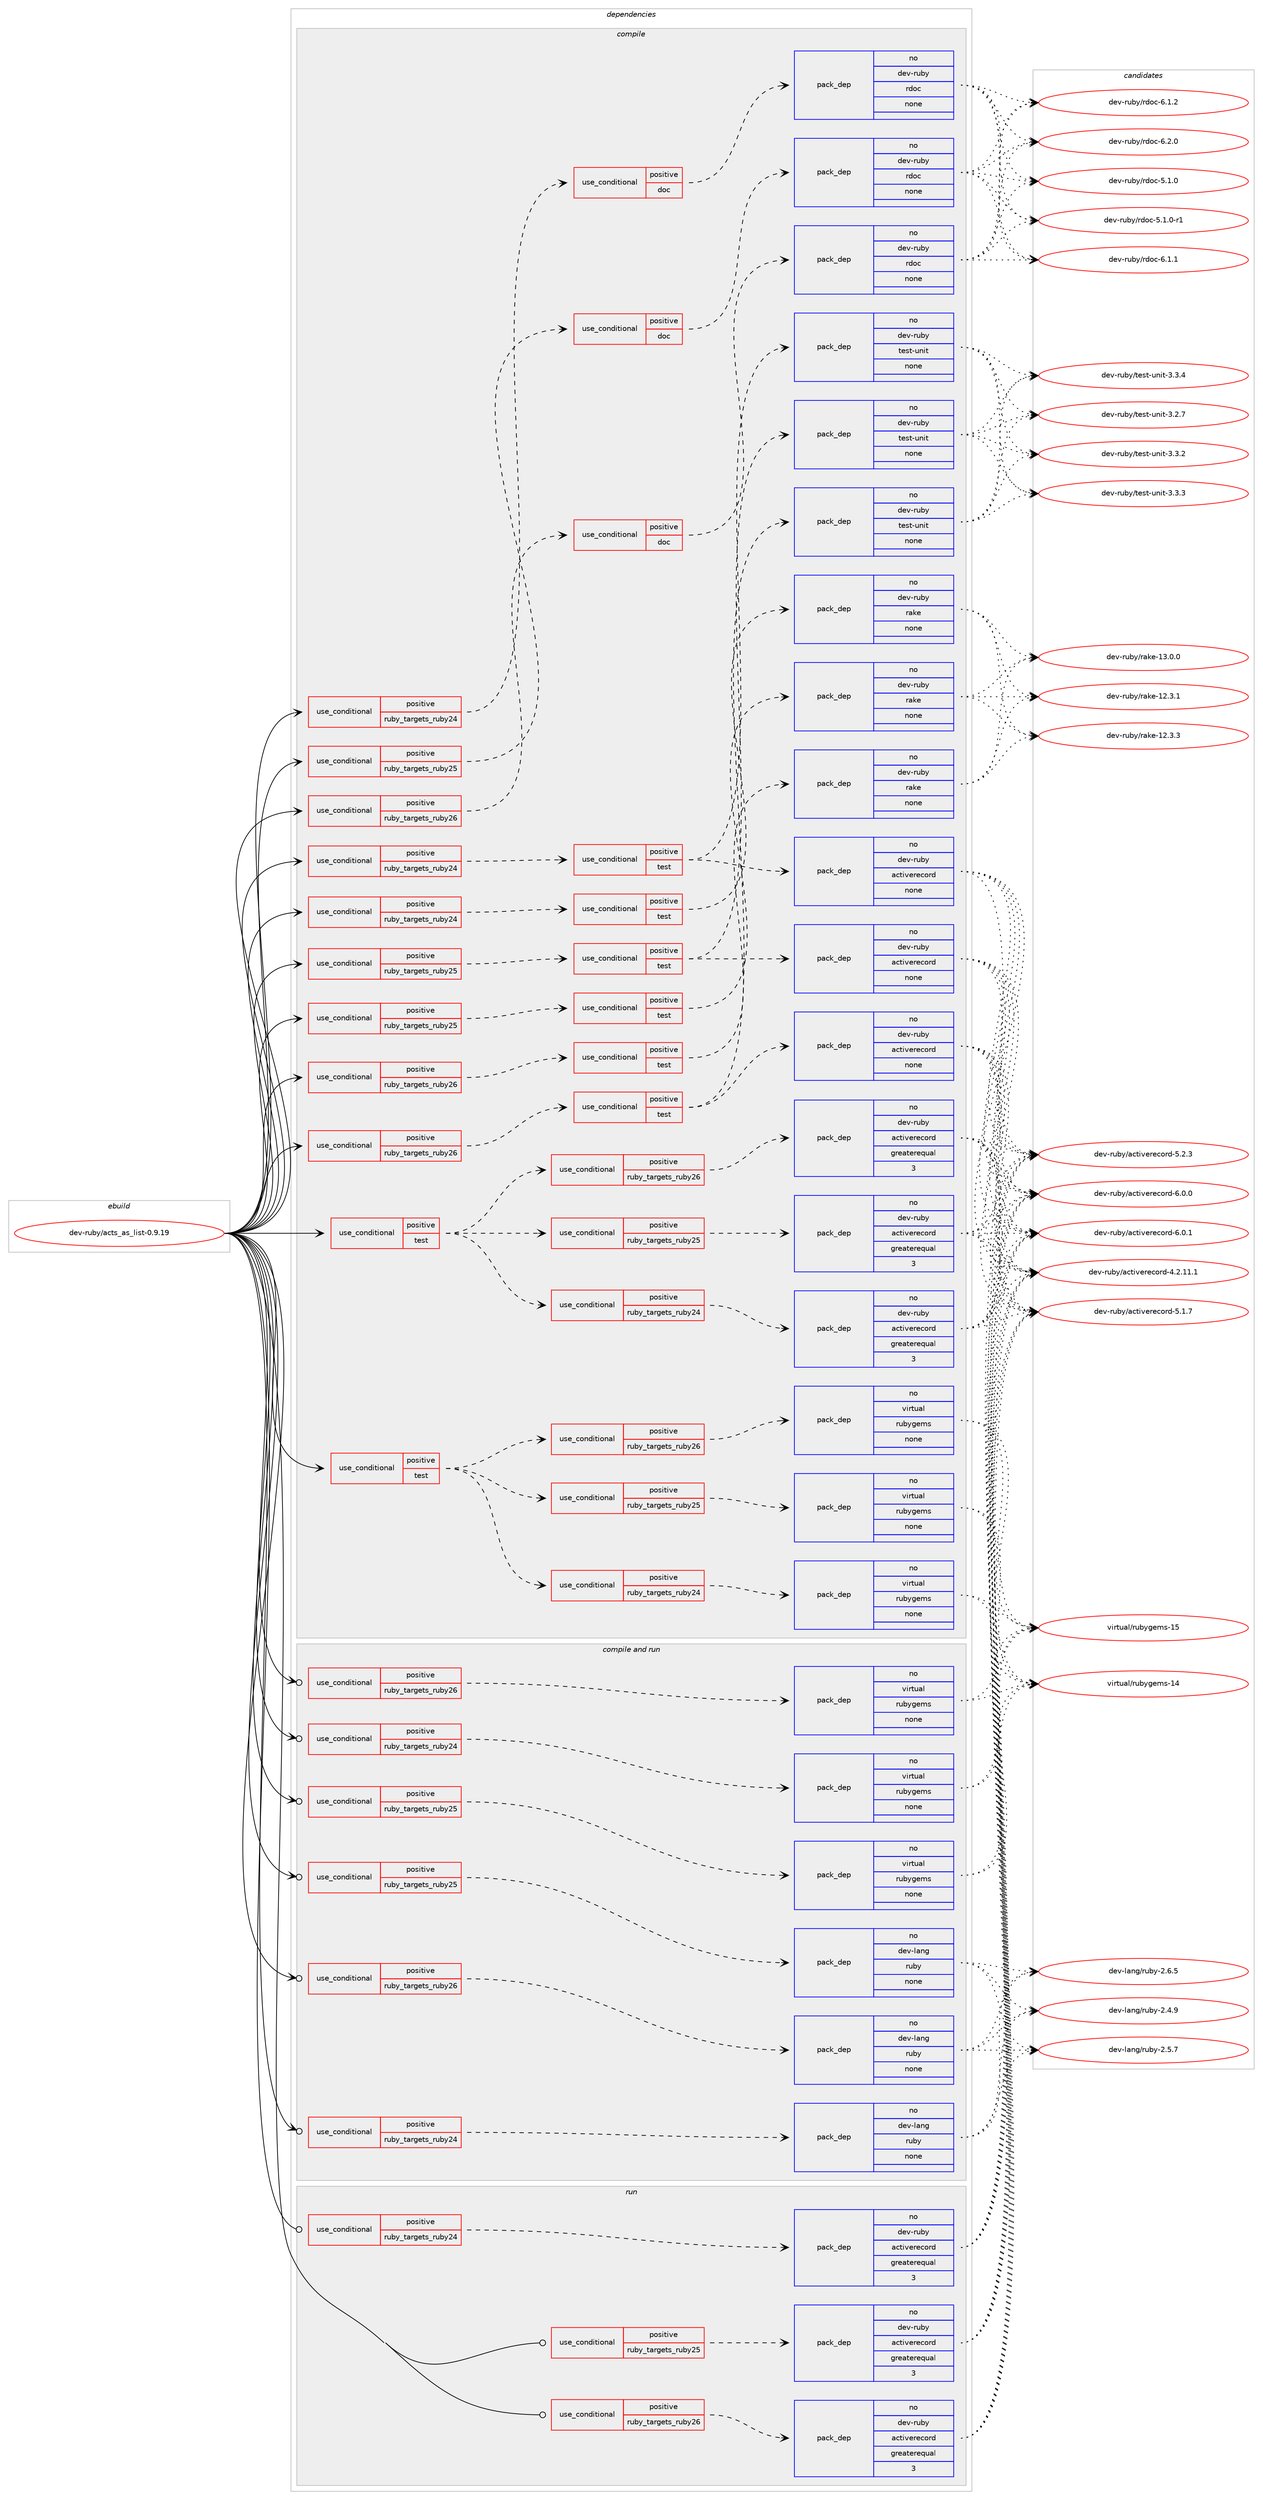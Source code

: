 digraph prolog {

# *************
# Graph options
# *************

newrank=true;
concentrate=true;
compound=true;
graph [rankdir=LR,fontname=Helvetica,fontsize=10,ranksep=1.5];#, ranksep=2.5, nodesep=0.2];
edge  [arrowhead=vee];
node  [fontname=Helvetica,fontsize=10];

# **********
# The ebuild
# **********

subgraph cluster_leftcol {
color=gray;
rank=same;
label=<<i>ebuild</i>>;
id [label="dev-ruby/acts_as_list-0.9.19", color=red, width=4, href="../dev-ruby/acts_as_list-0.9.19.svg"];
}

# ****************
# The dependencies
# ****************

subgraph cluster_midcol {
color=gray;
label=<<i>dependencies</i>>;
subgraph cluster_compile {
fillcolor="#eeeeee";
style=filled;
label=<<i>compile</i>>;
subgraph cond157530 {
dependency675833 [label=<<TABLE BORDER="0" CELLBORDER="1" CELLSPACING="0" CELLPADDING="4"><TR><TD ROWSPAN="3" CELLPADDING="10">use_conditional</TD></TR><TR><TD>positive</TD></TR><TR><TD>ruby_targets_ruby24</TD></TR></TABLE>>, shape=none, color=red];
subgraph cond157531 {
dependency675834 [label=<<TABLE BORDER="0" CELLBORDER="1" CELLSPACING="0" CELLPADDING="4"><TR><TD ROWSPAN="3" CELLPADDING="10">use_conditional</TD></TR><TR><TD>positive</TD></TR><TR><TD>doc</TD></TR></TABLE>>, shape=none, color=red];
subgraph pack506367 {
dependency675835 [label=<<TABLE BORDER="0" CELLBORDER="1" CELLSPACING="0" CELLPADDING="4" WIDTH="220"><TR><TD ROWSPAN="6" CELLPADDING="30">pack_dep</TD></TR><TR><TD WIDTH="110">no</TD></TR><TR><TD>dev-ruby</TD></TR><TR><TD>rdoc</TD></TR><TR><TD>none</TD></TR><TR><TD></TD></TR></TABLE>>, shape=none, color=blue];
}
dependency675834:e -> dependency675835:w [weight=20,style="dashed",arrowhead="vee"];
}
dependency675833:e -> dependency675834:w [weight=20,style="dashed",arrowhead="vee"];
}
id:e -> dependency675833:w [weight=20,style="solid",arrowhead="vee"];
subgraph cond157532 {
dependency675836 [label=<<TABLE BORDER="0" CELLBORDER="1" CELLSPACING="0" CELLPADDING="4"><TR><TD ROWSPAN="3" CELLPADDING="10">use_conditional</TD></TR><TR><TD>positive</TD></TR><TR><TD>ruby_targets_ruby24</TD></TR></TABLE>>, shape=none, color=red];
subgraph cond157533 {
dependency675837 [label=<<TABLE BORDER="0" CELLBORDER="1" CELLSPACING="0" CELLPADDING="4"><TR><TD ROWSPAN="3" CELLPADDING="10">use_conditional</TD></TR><TR><TD>positive</TD></TR><TR><TD>test</TD></TR></TABLE>>, shape=none, color=red];
subgraph pack506368 {
dependency675838 [label=<<TABLE BORDER="0" CELLBORDER="1" CELLSPACING="0" CELLPADDING="4" WIDTH="220"><TR><TD ROWSPAN="6" CELLPADDING="30">pack_dep</TD></TR><TR><TD WIDTH="110">no</TD></TR><TR><TD>dev-ruby</TD></TR><TR><TD>rake</TD></TR><TR><TD>none</TD></TR><TR><TD></TD></TR></TABLE>>, shape=none, color=blue];
}
dependency675837:e -> dependency675838:w [weight=20,style="dashed",arrowhead="vee"];
}
dependency675836:e -> dependency675837:w [weight=20,style="dashed",arrowhead="vee"];
}
id:e -> dependency675836:w [weight=20,style="solid",arrowhead="vee"];
subgraph cond157534 {
dependency675839 [label=<<TABLE BORDER="0" CELLBORDER="1" CELLSPACING="0" CELLPADDING="4"><TR><TD ROWSPAN="3" CELLPADDING="10">use_conditional</TD></TR><TR><TD>positive</TD></TR><TR><TD>ruby_targets_ruby24</TD></TR></TABLE>>, shape=none, color=red];
subgraph cond157535 {
dependency675840 [label=<<TABLE BORDER="0" CELLBORDER="1" CELLSPACING="0" CELLPADDING="4"><TR><TD ROWSPAN="3" CELLPADDING="10">use_conditional</TD></TR><TR><TD>positive</TD></TR><TR><TD>test</TD></TR></TABLE>>, shape=none, color=red];
subgraph pack506369 {
dependency675841 [label=<<TABLE BORDER="0" CELLBORDER="1" CELLSPACING="0" CELLPADDING="4" WIDTH="220"><TR><TD ROWSPAN="6" CELLPADDING="30">pack_dep</TD></TR><TR><TD WIDTH="110">no</TD></TR><TR><TD>dev-ruby</TD></TR><TR><TD>test-unit</TD></TR><TR><TD>none</TD></TR><TR><TD></TD></TR></TABLE>>, shape=none, color=blue];
}
dependency675840:e -> dependency675841:w [weight=20,style="dashed",arrowhead="vee"];
subgraph pack506370 {
dependency675842 [label=<<TABLE BORDER="0" CELLBORDER="1" CELLSPACING="0" CELLPADDING="4" WIDTH="220"><TR><TD ROWSPAN="6" CELLPADDING="30">pack_dep</TD></TR><TR><TD WIDTH="110">no</TD></TR><TR><TD>dev-ruby</TD></TR><TR><TD>activerecord</TD></TR><TR><TD>none</TD></TR><TR><TD></TD></TR></TABLE>>, shape=none, color=blue];
}
dependency675840:e -> dependency675842:w [weight=20,style="dashed",arrowhead="vee"];
}
dependency675839:e -> dependency675840:w [weight=20,style="dashed",arrowhead="vee"];
}
id:e -> dependency675839:w [weight=20,style="solid",arrowhead="vee"];
subgraph cond157536 {
dependency675843 [label=<<TABLE BORDER="0" CELLBORDER="1" CELLSPACING="0" CELLPADDING="4"><TR><TD ROWSPAN="3" CELLPADDING="10">use_conditional</TD></TR><TR><TD>positive</TD></TR><TR><TD>ruby_targets_ruby25</TD></TR></TABLE>>, shape=none, color=red];
subgraph cond157537 {
dependency675844 [label=<<TABLE BORDER="0" CELLBORDER="1" CELLSPACING="0" CELLPADDING="4"><TR><TD ROWSPAN="3" CELLPADDING="10">use_conditional</TD></TR><TR><TD>positive</TD></TR><TR><TD>doc</TD></TR></TABLE>>, shape=none, color=red];
subgraph pack506371 {
dependency675845 [label=<<TABLE BORDER="0" CELLBORDER="1" CELLSPACING="0" CELLPADDING="4" WIDTH="220"><TR><TD ROWSPAN="6" CELLPADDING="30">pack_dep</TD></TR><TR><TD WIDTH="110">no</TD></TR><TR><TD>dev-ruby</TD></TR><TR><TD>rdoc</TD></TR><TR><TD>none</TD></TR><TR><TD></TD></TR></TABLE>>, shape=none, color=blue];
}
dependency675844:e -> dependency675845:w [weight=20,style="dashed",arrowhead="vee"];
}
dependency675843:e -> dependency675844:w [weight=20,style="dashed",arrowhead="vee"];
}
id:e -> dependency675843:w [weight=20,style="solid",arrowhead="vee"];
subgraph cond157538 {
dependency675846 [label=<<TABLE BORDER="0" CELLBORDER="1" CELLSPACING="0" CELLPADDING="4"><TR><TD ROWSPAN="3" CELLPADDING="10">use_conditional</TD></TR><TR><TD>positive</TD></TR><TR><TD>ruby_targets_ruby25</TD></TR></TABLE>>, shape=none, color=red];
subgraph cond157539 {
dependency675847 [label=<<TABLE BORDER="0" CELLBORDER="1" CELLSPACING="0" CELLPADDING="4"><TR><TD ROWSPAN="3" CELLPADDING="10">use_conditional</TD></TR><TR><TD>positive</TD></TR><TR><TD>test</TD></TR></TABLE>>, shape=none, color=red];
subgraph pack506372 {
dependency675848 [label=<<TABLE BORDER="0" CELLBORDER="1" CELLSPACING="0" CELLPADDING="4" WIDTH="220"><TR><TD ROWSPAN="6" CELLPADDING="30">pack_dep</TD></TR><TR><TD WIDTH="110">no</TD></TR><TR><TD>dev-ruby</TD></TR><TR><TD>rake</TD></TR><TR><TD>none</TD></TR><TR><TD></TD></TR></TABLE>>, shape=none, color=blue];
}
dependency675847:e -> dependency675848:w [weight=20,style="dashed",arrowhead="vee"];
}
dependency675846:e -> dependency675847:w [weight=20,style="dashed",arrowhead="vee"];
}
id:e -> dependency675846:w [weight=20,style="solid",arrowhead="vee"];
subgraph cond157540 {
dependency675849 [label=<<TABLE BORDER="0" CELLBORDER="1" CELLSPACING="0" CELLPADDING="4"><TR><TD ROWSPAN="3" CELLPADDING="10">use_conditional</TD></TR><TR><TD>positive</TD></TR><TR><TD>ruby_targets_ruby25</TD></TR></TABLE>>, shape=none, color=red];
subgraph cond157541 {
dependency675850 [label=<<TABLE BORDER="0" CELLBORDER="1" CELLSPACING="0" CELLPADDING="4"><TR><TD ROWSPAN="3" CELLPADDING="10">use_conditional</TD></TR><TR><TD>positive</TD></TR><TR><TD>test</TD></TR></TABLE>>, shape=none, color=red];
subgraph pack506373 {
dependency675851 [label=<<TABLE BORDER="0" CELLBORDER="1" CELLSPACING="0" CELLPADDING="4" WIDTH="220"><TR><TD ROWSPAN="6" CELLPADDING="30">pack_dep</TD></TR><TR><TD WIDTH="110">no</TD></TR><TR><TD>dev-ruby</TD></TR><TR><TD>test-unit</TD></TR><TR><TD>none</TD></TR><TR><TD></TD></TR></TABLE>>, shape=none, color=blue];
}
dependency675850:e -> dependency675851:w [weight=20,style="dashed",arrowhead="vee"];
subgraph pack506374 {
dependency675852 [label=<<TABLE BORDER="0" CELLBORDER="1" CELLSPACING="0" CELLPADDING="4" WIDTH="220"><TR><TD ROWSPAN="6" CELLPADDING="30">pack_dep</TD></TR><TR><TD WIDTH="110">no</TD></TR><TR><TD>dev-ruby</TD></TR><TR><TD>activerecord</TD></TR><TR><TD>none</TD></TR><TR><TD></TD></TR></TABLE>>, shape=none, color=blue];
}
dependency675850:e -> dependency675852:w [weight=20,style="dashed",arrowhead="vee"];
}
dependency675849:e -> dependency675850:w [weight=20,style="dashed",arrowhead="vee"];
}
id:e -> dependency675849:w [weight=20,style="solid",arrowhead="vee"];
subgraph cond157542 {
dependency675853 [label=<<TABLE BORDER="0" CELLBORDER="1" CELLSPACING="0" CELLPADDING="4"><TR><TD ROWSPAN="3" CELLPADDING="10">use_conditional</TD></TR><TR><TD>positive</TD></TR><TR><TD>ruby_targets_ruby26</TD></TR></TABLE>>, shape=none, color=red];
subgraph cond157543 {
dependency675854 [label=<<TABLE BORDER="0" CELLBORDER="1" CELLSPACING="0" CELLPADDING="4"><TR><TD ROWSPAN="3" CELLPADDING="10">use_conditional</TD></TR><TR><TD>positive</TD></TR><TR><TD>doc</TD></TR></TABLE>>, shape=none, color=red];
subgraph pack506375 {
dependency675855 [label=<<TABLE BORDER="0" CELLBORDER="1" CELLSPACING="0" CELLPADDING="4" WIDTH="220"><TR><TD ROWSPAN="6" CELLPADDING="30">pack_dep</TD></TR><TR><TD WIDTH="110">no</TD></TR><TR><TD>dev-ruby</TD></TR><TR><TD>rdoc</TD></TR><TR><TD>none</TD></TR><TR><TD></TD></TR></TABLE>>, shape=none, color=blue];
}
dependency675854:e -> dependency675855:w [weight=20,style="dashed",arrowhead="vee"];
}
dependency675853:e -> dependency675854:w [weight=20,style="dashed",arrowhead="vee"];
}
id:e -> dependency675853:w [weight=20,style="solid",arrowhead="vee"];
subgraph cond157544 {
dependency675856 [label=<<TABLE BORDER="0" CELLBORDER="1" CELLSPACING="0" CELLPADDING="4"><TR><TD ROWSPAN="3" CELLPADDING="10">use_conditional</TD></TR><TR><TD>positive</TD></TR><TR><TD>ruby_targets_ruby26</TD></TR></TABLE>>, shape=none, color=red];
subgraph cond157545 {
dependency675857 [label=<<TABLE BORDER="0" CELLBORDER="1" CELLSPACING="0" CELLPADDING="4"><TR><TD ROWSPAN="3" CELLPADDING="10">use_conditional</TD></TR><TR><TD>positive</TD></TR><TR><TD>test</TD></TR></TABLE>>, shape=none, color=red];
subgraph pack506376 {
dependency675858 [label=<<TABLE BORDER="0" CELLBORDER="1" CELLSPACING="0" CELLPADDING="4" WIDTH="220"><TR><TD ROWSPAN="6" CELLPADDING="30">pack_dep</TD></TR><TR><TD WIDTH="110">no</TD></TR><TR><TD>dev-ruby</TD></TR><TR><TD>rake</TD></TR><TR><TD>none</TD></TR><TR><TD></TD></TR></TABLE>>, shape=none, color=blue];
}
dependency675857:e -> dependency675858:w [weight=20,style="dashed",arrowhead="vee"];
}
dependency675856:e -> dependency675857:w [weight=20,style="dashed",arrowhead="vee"];
}
id:e -> dependency675856:w [weight=20,style="solid",arrowhead="vee"];
subgraph cond157546 {
dependency675859 [label=<<TABLE BORDER="0" CELLBORDER="1" CELLSPACING="0" CELLPADDING="4"><TR><TD ROWSPAN="3" CELLPADDING="10">use_conditional</TD></TR><TR><TD>positive</TD></TR><TR><TD>ruby_targets_ruby26</TD></TR></TABLE>>, shape=none, color=red];
subgraph cond157547 {
dependency675860 [label=<<TABLE BORDER="0" CELLBORDER="1" CELLSPACING="0" CELLPADDING="4"><TR><TD ROWSPAN="3" CELLPADDING="10">use_conditional</TD></TR><TR><TD>positive</TD></TR><TR><TD>test</TD></TR></TABLE>>, shape=none, color=red];
subgraph pack506377 {
dependency675861 [label=<<TABLE BORDER="0" CELLBORDER="1" CELLSPACING="0" CELLPADDING="4" WIDTH="220"><TR><TD ROWSPAN="6" CELLPADDING="30">pack_dep</TD></TR><TR><TD WIDTH="110">no</TD></TR><TR><TD>dev-ruby</TD></TR><TR><TD>test-unit</TD></TR><TR><TD>none</TD></TR><TR><TD></TD></TR></TABLE>>, shape=none, color=blue];
}
dependency675860:e -> dependency675861:w [weight=20,style="dashed",arrowhead="vee"];
subgraph pack506378 {
dependency675862 [label=<<TABLE BORDER="0" CELLBORDER="1" CELLSPACING="0" CELLPADDING="4" WIDTH="220"><TR><TD ROWSPAN="6" CELLPADDING="30">pack_dep</TD></TR><TR><TD WIDTH="110">no</TD></TR><TR><TD>dev-ruby</TD></TR><TR><TD>activerecord</TD></TR><TR><TD>none</TD></TR><TR><TD></TD></TR></TABLE>>, shape=none, color=blue];
}
dependency675860:e -> dependency675862:w [weight=20,style="dashed",arrowhead="vee"];
}
dependency675859:e -> dependency675860:w [weight=20,style="dashed",arrowhead="vee"];
}
id:e -> dependency675859:w [weight=20,style="solid",arrowhead="vee"];
subgraph cond157548 {
dependency675863 [label=<<TABLE BORDER="0" CELLBORDER="1" CELLSPACING="0" CELLPADDING="4"><TR><TD ROWSPAN="3" CELLPADDING="10">use_conditional</TD></TR><TR><TD>positive</TD></TR><TR><TD>test</TD></TR></TABLE>>, shape=none, color=red];
subgraph cond157549 {
dependency675864 [label=<<TABLE BORDER="0" CELLBORDER="1" CELLSPACING="0" CELLPADDING="4"><TR><TD ROWSPAN="3" CELLPADDING="10">use_conditional</TD></TR><TR><TD>positive</TD></TR><TR><TD>ruby_targets_ruby24</TD></TR></TABLE>>, shape=none, color=red];
subgraph pack506379 {
dependency675865 [label=<<TABLE BORDER="0" CELLBORDER="1" CELLSPACING="0" CELLPADDING="4" WIDTH="220"><TR><TD ROWSPAN="6" CELLPADDING="30">pack_dep</TD></TR><TR><TD WIDTH="110">no</TD></TR><TR><TD>dev-ruby</TD></TR><TR><TD>activerecord</TD></TR><TR><TD>greaterequal</TD></TR><TR><TD>3</TD></TR></TABLE>>, shape=none, color=blue];
}
dependency675864:e -> dependency675865:w [weight=20,style="dashed",arrowhead="vee"];
}
dependency675863:e -> dependency675864:w [weight=20,style="dashed",arrowhead="vee"];
subgraph cond157550 {
dependency675866 [label=<<TABLE BORDER="0" CELLBORDER="1" CELLSPACING="0" CELLPADDING="4"><TR><TD ROWSPAN="3" CELLPADDING="10">use_conditional</TD></TR><TR><TD>positive</TD></TR><TR><TD>ruby_targets_ruby25</TD></TR></TABLE>>, shape=none, color=red];
subgraph pack506380 {
dependency675867 [label=<<TABLE BORDER="0" CELLBORDER="1" CELLSPACING="0" CELLPADDING="4" WIDTH="220"><TR><TD ROWSPAN="6" CELLPADDING="30">pack_dep</TD></TR><TR><TD WIDTH="110">no</TD></TR><TR><TD>dev-ruby</TD></TR><TR><TD>activerecord</TD></TR><TR><TD>greaterequal</TD></TR><TR><TD>3</TD></TR></TABLE>>, shape=none, color=blue];
}
dependency675866:e -> dependency675867:w [weight=20,style="dashed",arrowhead="vee"];
}
dependency675863:e -> dependency675866:w [weight=20,style="dashed",arrowhead="vee"];
subgraph cond157551 {
dependency675868 [label=<<TABLE BORDER="0" CELLBORDER="1" CELLSPACING="0" CELLPADDING="4"><TR><TD ROWSPAN="3" CELLPADDING="10">use_conditional</TD></TR><TR><TD>positive</TD></TR><TR><TD>ruby_targets_ruby26</TD></TR></TABLE>>, shape=none, color=red];
subgraph pack506381 {
dependency675869 [label=<<TABLE BORDER="0" CELLBORDER="1" CELLSPACING="0" CELLPADDING="4" WIDTH="220"><TR><TD ROWSPAN="6" CELLPADDING="30">pack_dep</TD></TR><TR><TD WIDTH="110">no</TD></TR><TR><TD>dev-ruby</TD></TR><TR><TD>activerecord</TD></TR><TR><TD>greaterequal</TD></TR><TR><TD>3</TD></TR></TABLE>>, shape=none, color=blue];
}
dependency675868:e -> dependency675869:w [weight=20,style="dashed",arrowhead="vee"];
}
dependency675863:e -> dependency675868:w [weight=20,style="dashed",arrowhead="vee"];
}
id:e -> dependency675863:w [weight=20,style="solid",arrowhead="vee"];
subgraph cond157552 {
dependency675870 [label=<<TABLE BORDER="0" CELLBORDER="1" CELLSPACING="0" CELLPADDING="4"><TR><TD ROWSPAN="3" CELLPADDING="10">use_conditional</TD></TR><TR><TD>positive</TD></TR><TR><TD>test</TD></TR></TABLE>>, shape=none, color=red];
subgraph cond157553 {
dependency675871 [label=<<TABLE BORDER="0" CELLBORDER="1" CELLSPACING="0" CELLPADDING="4"><TR><TD ROWSPAN="3" CELLPADDING="10">use_conditional</TD></TR><TR><TD>positive</TD></TR><TR><TD>ruby_targets_ruby24</TD></TR></TABLE>>, shape=none, color=red];
subgraph pack506382 {
dependency675872 [label=<<TABLE BORDER="0" CELLBORDER="1" CELLSPACING="0" CELLPADDING="4" WIDTH="220"><TR><TD ROWSPAN="6" CELLPADDING="30">pack_dep</TD></TR><TR><TD WIDTH="110">no</TD></TR><TR><TD>virtual</TD></TR><TR><TD>rubygems</TD></TR><TR><TD>none</TD></TR><TR><TD></TD></TR></TABLE>>, shape=none, color=blue];
}
dependency675871:e -> dependency675872:w [weight=20,style="dashed",arrowhead="vee"];
}
dependency675870:e -> dependency675871:w [weight=20,style="dashed",arrowhead="vee"];
subgraph cond157554 {
dependency675873 [label=<<TABLE BORDER="0" CELLBORDER="1" CELLSPACING="0" CELLPADDING="4"><TR><TD ROWSPAN="3" CELLPADDING="10">use_conditional</TD></TR><TR><TD>positive</TD></TR><TR><TD>ruby_targets_ruby25</TD></TR></TABLE>>, shape=none, color=red];
subgraph pack506383 {
dependency675874 [label=<<TABLE BORDER="0" CELLBORDER="1" CELLSPACING="0" CELLPADDING="4" WIDTH="220"><TR><TD ROWSPAN="6" CELLPADDING="30">pack_dep</TD></TR><TR><TD WIDTH="110">no</TD></TR><TR><TD>virtual</TD></TR><TR><TD>rubygems</TD></TR><TR><TD>none</TD></TR><TR><TD></TD></TR></TABLE>>, shape=none, color=blue];
}
dependency675873:e -> dependency675874:w [weight=20,style="dashed",arrowhead="vee"];
}
dependency675870:e -> dependency675873:w [weight=20,style="dashed",arrowhead="vee"];
subgraph cond157555 {
dependency675875 [label=<<TABLE BORDER="0" CELLBORDER="1" CELLSPACING="0" CELLPADDING="4"><TR><TD ROWSPAN="3" CELLPADDING="10">use_conditional</TD></TR><TR><TD>positive</TD></TR><TR><TD>ruby_targets_ruby26</TD></TR></TABLE>>, shape=none, color=red];
subgraph pack506384 {
dependency675876 [label=<<TABLE BORDER="0" CELLBORDER="1" CELLSPACING="0" CELLPADDING="4" WIDTH="220"><TR><TD ROWSPAN="6" CELLPADDING="30">pack_dep</TD></TR><TR><TD WIDTH="110">no</TD></TR><TR><TD>virtual</TD></TR><TR><TD>rubygems</TD></TR><TR><TD>none</TD></TR><TR><TD></TD></TR></TABLE>>, shape=none, color=blue];
}
dependency675875:e -> dependency675876:w [weight=20,style="dashed",arrowhead="vee"];
}
dependency675870:e -> dependency675875:w [weight=20,style="dashed",arrowhead="vee"];
}
id:e -> dependency675870:w [weight=20,style="solid",arrowhead="vee"];
}
subgraph cluster_compileandrun {
fillcolor="#eeeeee";
style=filled;
label=<<i>compile and run</i>>;
subgraph cond157556 {
dependency675877 [label=<<TABLE BORDER="0" CELLBORDER="1" CELLSPACING="0" CELLPADDING="4"><TR><TD ROWSPAN="3" CELLPADDING="10">use_conditional</TD></TR><TR><TD>positive</TD></TR><TR><TD>ruby_targets_ruby24</TD></TR></TABLE>>, shape=none, color=red];
subgraph pack506385 {
dependency675878 [label=<<TABLE BORDER="0" CELLBORDER="1" CELLSPACING="0" CELLPADDING="4" WIDTH="220"><TR><TD ROWSPAN="6" CELLPADDING="30">pack_dep</TD></TR><TR><TD WIDTH="110">no</TD></TR><TR><TD>dev-lang</TD></TR><TR><TD>ruby</TD></TR><TR><TD>none</TD></TR><TR><TD></TD></TR></TABLE>>, shape=none, color=blue];
}
dependency675877:e -> dependency675878:w [weight=20,style="dashed",arrowhead="vee"];
}
id:e -> dependency675877:w [weight=20,style="solid",arrowhead="odotvee"];
subgraph cond157557 {
dependency675879 [label=<<TABLE BORDER="0" CELLBORDER="1" CELLSPACING="0" CELLPADDING="4"><TR><TD ROWSPAN="3" CELLPADDING="10">use_conditional</TD></TR><TR><TD>positive</TD></TR><TR><TD>ruby_targets_ruby24</TD></TR></TABLE>>, shape=none, color=red];
subgraph pack506386 {
dependency675880 [label=<<TABLE BORDER="0" CELLBORDER="1" CELLSPACING="0" CELLPADDING="4" WIDTH="220"><TR><TD ROWSPAN="6" CELLPADDING="30">pack_dep</TD></TR><TR><TD WIDTH="110">no</TD></TR><TR><TD>virtual</TD></TR><TR><TD>rubygems</TD></TR><TR><TD>none</TD></TR><TR><TD></TD></TR></TABLE>>, shape=none, color=blue];
}
dependency675879:e -> dependency675880:w [weight=20,style="dashed",arrowhead="vee"];
}
id:e -> dependency675879:w [weight=20,style="solid",arrowhead="odotvee"];
subgraph cond157558 {
dependency675881 [label=<<TABLE BORDER="0" CELLBORDER="1" CELLSPACING="0" CELLPADDING="4"><TR><TD ROWSPAN="3" CELLPADDING="10">use_conditional</TD></TR><TR><TD>positive</TD></TR><TR><TD>ruby_targets_ruby25</TD></TR></TABLE>>, shape=none, color=red];
subgraph pack506387 {
dependency675882 [label=<<TABLE BORDER="0" CELLBORDER="1" CELLSPACING="0" CELLPADDING="4" WIDTH="220"><TR><TD ROWSPAN="6" CELLPADDING="30">pack_dep</TD></TR><TR><TD WIDTH="110">no</TD></TR><TR><TD>dev-lang</TD></TR><TR><TD>ruby</TD></TR><TR><TD>none</TD></TR><TR><TD></TD></TR></TABLE>>, shape=none, color=blue];
}
dependency675881:e -> dependency675882:w [weight=20,style="dashed",arrowhead="vee"];
}
id:e -> dependency675881:w [weight=20,style="solid",arrowhead="odotvee"];
subgraph cond157559 {
dependency675883 [label=<<TABLE BORDER="0" CELLBORDER="1" CELLSPACING="0" CELLPADDING="4"><TR><TD ROWSPAN="3" CELLPADDING="10">use_conditional</TD></TR><TR><TD>positive</TD></TR><TR><TD>ruby_targets_ruby25</TD></TR></TABLE>>, shape=none, color=red];
subgraph pack506388 {
dependency675884 [label=<<TABLE BORDER="0" CELLBORDER="1" CELLSPACING="0" CELLPADDING="4" WIDTH="220"><TR><TD ROWSPAN="6" CELLPADDING="30">pack_dep</TD></TR><TR><TD WIDTH="110">no</TD></TR><TR><TD>virtual</TD></TR><TR><TD>rubygems</TD></TR><TR><TD>none</TD></TR><TR><TD></TD></TR></TABLE>>, shape=none, color=blue];
}
dependency675883:e -> dependency675884:w [weight=20,style="dashed",arrowhead="vee"];
}
id:e -> dependency675883:w [weight=20,style="solid",arrowhead="odotvee"];
subgraph cond157560 {
dependency675885 [label=<<TABLE BORDER="0" CELLBORDER="1" CELLSPACING="0" CELLPADDING="4"><TR><TD ROWSPAN="3" CELLPADDING="10">use_conditional</TD></TR><TR><TD>positive</TD></TR><TR><TD>ruby_targets_ruby26</TD></TR></TABLE>>, shape=none, color=red];
subgraph pack506389 {
dependency675886 [label=<<TABLE BORDER="0" CELLBORDER="1" CELLSPACING="0" CELLPADDING="4" WIDTH="220"><TR><TD ROWSPAN="6" CELLPADDING="30">pack_dep</TD></TR><TR><TD WIDTH="110">no</TD></TR><TR><TD>dev-lang</TD></TR><TR><TD>ruby</TD></TR><TR><TD>none</TD></TR><TR><TD></TD></TR></TABLE>>, shape=none, color=blue];
}
dependency675885:e -> dependency675886:w [weight=20,style="dashed",arrowhead="vee"];
}
id:e -> dependency675885:w [weight=20,style="solid",arrowhead="odotvee"];
subgraph cond157561 {
dependency675887 [label=<<TABLE BORDER="0" CELLBORDER="1" CELLSPACING="0" CELLPADDING="4"><TR><TD ROWSPAN="3" CELLPADDING="10">use_conditional</TD></TR><TR><TD>positive</TD></TR><TR><TD>ruby_targets_ruby26</TD></TR></TABLE>>, shape=none, color=red];
subgraph pack506390 {
dependency675888 [label=<<TABLE BORDER="0" CELLBORDER="1" CELLSPACING="0" CELLPADDING="4" WIDTH="220"><TR><TD ROWSPAN="6" CELLPADDING="30">pack_dep</TD></TR><TR><TD WIDTH="110">no</TD></TR><TR><TD>virtual</TD></TR><TR><TD>rubygems</TD></TR><TR><TD>none</TD></TR><TR><TD></TD></TR></TABLE>>, shape=none, color=blue];
}
dependency675887:e -> dependency675888:w [weight=20,style="dashed",arrowhead="vee"];
}
id:e -> dependency675887:w [weight=20,style="solid",arrowhead="odotvee"];
}
subgraph cluster_run {
fillcolor="#eeeeee";
style=filled;
label=<<i>run</i>>;
subgraph cond157562 {
dependency675889 [label=<<TABLE BORDER="0" CELLBORDER="1" CELLSPACING="0" CELLPADDING="4"><TR><TD ROWSPAN="3" CELLPADDING="10">use_conditional</TD></TR><TR><TD>positive</TD></TR><TR><TD>ruby_targets_ruby24</TD></TR></TABLE>>, shape=none, color=red];
subgraph pack506391 {
dependency675890 [label=<<TABLE BORDER="0" CELLBORDER="1" CELLSPACING="0" CELLPADDING="4" WIDTH="220"><TR><TD ROWSPAN="6" CELLPADDING="30">pack_dep</TD></TR><TR><TD WIDTH="110">no</TD></TR><TR><TD>dev-ruby</TD></TR><TR><TD>activerecord</TD></TR><TR><TD>greaterequal</TD></TR><TR><TD>3</TD></TR></TABLE>>, shape=none, color=blue];
}
dependency675889:e -> dependency675890:w [weight=20,style="dashed",arrowhead="vee"];
}
id:e -> dependency675889:w [weight=20,style="solid",arrowhead="odot"];
subgraph cond157563 {
dependency675891 [label=<<TABLE BORDER="0" CELLBORDER="1" CELLSPACING="0" CELLPADDING="4"><TR><TD ROWSPAN="3" CELLPADDING="10">use_conditional</TD></TR><TR><TD>positive</TD></TR><TR><TD>ruby_targets_ruby25</TD></TR></TABLE>>, shape=none, color=red];
subgraph pack506392 {
dependency675892 [label=<<TABLE BORDER="0" CELLBORDER="1" CELLSPACING="0" CELLPADDING="4" WIDTH="220"><TR><TD ROWSPAN="6" CELLPADDING="30">pack_dep</TD></TR><TR><TD WIDTH="110">no</TD></TR><TR><TD>dev-ruby</TD></TR><TR><TD>activerecord</TD></TR><TR><TD>greaterequal</TD></TR><TR><TD>3</TD></TR></TABLE>>, shape=none, color=blue];
}
dependency675891:e -> dependency675892:w [weight=20,style="dashed",arrowhead="vee"];
}
id:e -> dependency675891:w [weight=20,style="solid",arrowhead="odot"];
subgraph cond157564 {
dependency675893 [label=<<TABLE BORDER="0" CELLBORDER="1" CELLSPACING="0" CELLPADDING="4"><TR><TD ROWSPAN="3" CELLPADDING="10">use_conditional</TD></TR><TR><TD>positive</TD></TR><TR><TD>ruby_targets_ruby26</TD></TR></TABLE>>, shape=none, color=red];
subgraph pack506393 {
dependency675894 [label=<<TABLE BORDER="0" CELLBORDER="1" CELLSPACING="0" CELLPADDING="4" WIDTH="220"><TR><TD ROWSPAN="6" CELLPADDING="30">pack_dep</TD></TR><TR><TD WIDTH="110">no</TD></TR><TR><TD>dev-ruby</TD></TR><TR><TD>activerecord</TD></TR><TR><TD>greaterequal</TD></TR><TR><TD>3</TD></TR></TABLE>>, shape=none, color=blue];
}
dependency675893:e -> dependency675894:w [weight=20,style="dashed",arrowhead="vee"];
}
id:e -> dependency675893:w [weight=20,style="solid",arrowhead="odot"];
}
}

# **************
# The candidates
# **************

subgraph cluster_choices {
rank=same;
color=gray;
label=<<i>candidates</i>>;

subgraph choice506367 {
color=black;
nodesep=1;
choice10010111845114117981214711410011199455346494648 [label="dev-ruby/rdoc-5.1.0", color=red, width=4,href="../dev-ruby/rdoc-5.1.0.svg"];
choice100101118451141179812147114100111994553464946484511449 [label="dev-ruby/rdoc-5.1.0-r1", color=red, width=4,href="../dev-ruby/rdoc-5.1.0-r1.svg"];
choice10010111845114117981214711410011199455446494649 [label="dev-ruby/rdoc-6.1.1", color=red, width=4,href="../dev-ruby/rdoc-6.1.1.svg"];
choice10010111845114117981214711410011199455446494650 [label="dev-ruby/rdoc-6.1.2", color=red, width=4,href="../dev-ruby/rdoc-6.1.2.svg"];
choice10010111845114117981214711410011199455446504648 [label="dev-ruby/rdoc-6.2.0", color=red, width=4,href="../dev-ruby/rdoc-6.2.0.svg"];
dependency675835:e -> choice10010111845114117981214711410011199455346494648:w [style=dotted,weight="100"];
dependency675835:e -> choice100101118451141179812147114100111994553464946484511449:w [style=dotted,weight="100"];
dependency675835:e -> choice10010111845114117981214711410011199455446494649:w [style=dotted,weight="100"];
dependency675835:e -> choice10010111845114117981214711410011199455446494650:w [style=dotted,weight="100"];
dependency675835:e -> choice10010111845114117981214711410011199455446504648:w [style=dotted,weight="100"];
}
subgraph choice506368 {
color=black;
nodesep=1;
choice1001011184511411798121471149710710145495046514649 [label="dev-ruby/rake-12.3.1", color=red, width=4,href="../dev-ruby/rake-12.3.1.svg"];
choice1001011184511411798121471149710710145495046514651 [label="dev-ruby/rake-12.3.3", color=red, width=4,href="../dev-ruby/rake-12.3.3.svg"];
choice1001011184511411798121471149710710145495146484648 [label="dev-ruby/rake-13.0.0", color=red, width=4,href="../dev-ruby/rake-13.0.0.svg"];
dependency675838:e -> choice1001011184511411798121471149710710145495046514649:w [style=dotted,weight="100"];
dependency675838:e -> choice1001011184511411798121471149710710145495046514651:w [style=dotted,weight="100"];
dependency675838:e -> choice1001011184511411798121471149710710145495146484648:w [style=dotted,weight="100"];
}
subgraph choice506369 {
color=black;
nodesep=1;
choice10010111845114117981214711610111511645117110105116455146504655 [label="dev-ruby/test-unit-3.2.7", color=red, width=4,href="../dev-ruby/test-unit-3.2.7.svg"];
choice10010111845114117981214711610111511645117110105116455146514650 [label="dev-ruby/test-unit-3.3.2", color=red, width=4,href="../dev-ruby/test-unit-3.3.2.svg"];
choice10010111845114117981214711610111511645117110105116455146514651 [label="dev-ruby/test-unit-3.3.3", color=red, width=4,href="../dev-ruby/test-unit-3.3.3.svg"];
choice10010111845114117981214711610111511645117110105116455146514652 [label="dev-ruby/test-unit-3.3.4", color=red, width=4,href="../dev-ruby/test-unit-3.3.4.svg"];
dependency675841:e -> choice10010111845114117981214711610111511645117110105116455146504655:w [style=dotted,weight="100"];
dependency675841:e -> choice10010111845114117981214711610111511645117110105116455146514650:w [style=dotted,weight="100"];
dependency675841:e -> choice10010111845114117981214711610111511645117110105116455146514651:w [style=dotted,weight="100"];
dependency675841:e -> choice10010111845114117981214711610111511645117110105116455146514652:w [style=dotted,weight="100"];
}
subgraph choice506370 {
color=black;
nodesep=1;
choice100101118451141179812147979911610511810111410199111114100455246504649494649 [label="dev-ruby/activerecord-4.2.11.1", color=red, width=4,href="../dev-ruby/activerecord-4.2.11.1.svg"];
choice100101118451141179812147979911610511810111410199111114100455346494655 [label="dev-ruby/activerecord-5.1.7", color=red, width=4,href="../dev-ruby/activerecord-5.1.7.svg"];
choice100101118451141179812147979911610511810111410199111114100455346504651 [label="dev-ruby/activerecord-5.2.3", color=red, width=4,href="../dev-ruby/activerecord-5.2.3.svg"];
choice100101118451141179812147979911610511810111410199111114100455446484648 [label="dev-ruby/activerecord-6.0.0", color=red, width=4,href="../dev-ruby/activerecord-6.0.0.svg"];
choice100101118451141179812147979911610511810111410199111114100455446484649 [label="dev-ruby/activerecord-6.0.1", color=red, width=4,href="../dev-ruby/activerecord-6.0.1.svg"];
dependency675842:e -> choice100101118451141179812147979911610511810111410199111114100455246504649494649:w [style=dotted,weight="100"];
dependency675842:e -> choice100101118451141179812147979911610511810111410199111114100455346494655:w [style=dotted,weight="100"];
dependency675842:e -> choice100101118451141179812147979911610511810111410199111114100455346504651:w [style=dotted,weight="100"];
dependency675842:e -> choice100101118451141179812147979911610511810111410199111114100455446484648:w [style=dotted,weight="100"];
dependency675842:e -> choice100101118451141179812147979911610511810111410199111114100455446484649:w [style=dotted,weight="100"];
}
subgraph choice506371 {
color=black;
nodesep=1;
choice10010111845114117981214711410011199455346494648 [label="dev-ruby/rdoc-5.1.0", color=red, width=4,href="../dev-ruby/rdoc-5.1.0.svg"];
choice100101118451141179812147114100111994553464946484511449 [label="dev-ruby/rdoc-5.1.0-r1", color=red, width=4,href="../dev-ruby/rdoc-5.1.0-r1.svg"];
choice10010111845114117981214711410011199455446494649 [label="dev-ruby/rdoc-6.1.1", color=red, width=4,href="../dev-ruby/rdoc-6.1.1.svg"];
choice10010111845114117981214711410011199455446494650 [label="dev-ruby/rdoc-6.1.2", color=red, width=4,href="../dev-ruby/rdoc-6.1.2.svg"];
choice10010111845114117981214711410011199455446504648 [label="dev-ruby/rdoc-6.2.0", color=red, width=4,href="../dev-ruby/rdoc-6.2.0.svg"];
dependency675845:e -> choice10010111845114117981214711410011199455346494648:w [style=dotted,weight="100"];
dependency675845:e -> choice100101118451141179812147114100111994553464946484511449:w [style=dotted,weight="100"];
dependency675845:e -> choice10010111845114117981214711410011199455446494649:w [style=dotted,weight="100"];
dependency675845:e -> choice10010111845114117981214711410011199455446494650:w [style=dotted,weight="100"];
dependency675845:e -> choice10010111845114117981214711410011199455446504648:w [style=dotted,weight="100"];
}
subgraph choice506372 {
color=black;
nodesep=1;
choice1001011184511411798121471149710710145495046514649 [label="dev-ruby/rake-12.3.1", color=red, width=4,href="../dev-ruby/rake-12.3.1.svg"];
choice1001011184511411798121471149710710145495046514651 [label="dev-ruby/rake-12.3.3", color=red, width=4,href="../dev-ruby/rake-12.3.3.svg"];
choice1001011184511411798121471149710710145495146484648 [label="dev-ruby/rake-13.0.0", color=red, width=4,href="../dev-ruby/rake-13.0.0.svg"];
dependency675848:e -> choice1001011184511411798121471149710710145495046514649:w [style=dotted,weight="100"];
dependency675848:e -> choice1001011184511411798121471149710710145495046514651:w [style=dotted,weight="100"];
dependency675848:e -> choice1001011184511411798121471149710710145495146484648:w [style=dotted,weight="100"];
}
subgraph choice506373 {
color=black;
nodesep=1;
choice10010111845114117981214711610111511645117110105116455146504655 [label="dev-ruby/test-unit-3.2.7", color=red, width=4,href="../dev-ruby/test-unit-3.2.7.svg"];
choice10010111845114117981214711610111511645117110105116455146514650 [label="dev-ruby/test-unit-3.3.2", color=red, width=4,href="../dev-ruby/test-unit-3.3.2.svg"];
choice10010111845114117981214711610111511645117110105116455146514651 [label="dev-ruby/test-unit-3.3.3", color=red, width=4,href="../dev-ruby/test-unit-3.3.3.svg"];
choice10010111845114117981214711610111511645117110105116455146514652 [label="dev-ruby/test-unit-3.3.4", color=red, width=4,href="../dev-ruby/test-unit-3.3.4.svg"];
dependency675851:e -> choice10010111845114117981214711610111511645117110105116455146504655:w [style=dotted,weight="100"];
dependency675851:e -> choice10010111845114117981214711610111511645117110105116455146514650:w [style=dotted,weight="100"];
dependency675851:e -> choice10010111845114117981214711610111511645117110105116455146514651:w [style=dotted,weight="100"];
dependency675851:e -> choice10010111845114117981214711610111511645117110105116455146514652:w [style=dotted,weight="100"];
}
subgraph choice506374 {
color=black;
nodesep=1;
choice100101118451141179812147979911610511810111410199111114100455246504649494649 [label="dev-ruby/activerecord-4.2.11.1", color=red, width=4,href="../dev-ruby/activerecord-4.2.11.1.svg"];
choice100101118451141179812147979911610511810111410199111114100455346494655 [label="dev-ruby/activerecord-5.1.7", color=red, width=4,href="../dev-ruby/activerecord-5.1.7.svg"];
choice100101118451141179812147979911610511810111410199111114100455346504651 [label="dev-ruby/activerecord-5.2.3", color=red, width=4,href="../dev-ruby/activerecord-5.2.3.svg"];
choice100101118451141179812147979911610511810111410199111114100455446484648 [label="dev-ruby/activerecord-6.0.0", color=red, width=4,href="../dev-ruby/activerecord-6.0.0.svg"];
choice100101118451141179812147979911610511810111410199111114100455446484649 [label="dev-ruby/activerecord-6.0.1", color=red, width=4,href="../dev-ruby/activerecord-6.0.1.svg"];
dependency675852:e -> choice100101118451141179812147979911610511810111410199111114100455246504649494649:w [style=dotted,weight="100"];
dependency675852:e -> choice100101118451141179812147979911610511810111410199111114100455346494655:w [style=dotted,weight="100"];
dependency675852:e -> choice100101118451141179812147979911610511810111410199111114100455346504651:w [style=dotted,weight="100"];
dependency675852:e -> choice100101118451141179812147979911610511810111410199111114100455446484648:w [style=dotted,weight="100"];
dependency675852:e -> choice100101118451141179812147979911610511810111410199111114100455446484649:w [style=dotted,weight="100"];
}
subgraph choice506375 {
color=black;
nodesep=1;
choice10010111845114117981214711410011199455346494648 [label="dev-ruby/rdoc-5.1.0", color=red, width=4,href="../dev-ruby/rdoc-5.1.0.svg"];
choice100101118451141179812147114100111994553464946484511449 [label="dev-ruby/rdoc-5.1.0-r1", color=red, width=4,href="../dev-ruby/rdoc-5.1.0-r1.svg"];
choice10010111845114117981214711410011199455446494649 [label="dev-ruby/rdoc-6.1.1", color=red, width=4,href="../dev-ruby/rdoc-6.1.1.svg"];
choice10010111845114117981214711410011199455446494650 [label="dev-ruby/rdoc-6.1.2", color=red, width=4,href="../dev-ruby/rdoc-6.1.2.svg"];
choice10010111845114117981214711410011199455446504648 [label="dev-ruby/rdoc-6.2.0", color=red, width=4,href="../dev-ruby/rdoc-6.2.0.svg"];
dependency675855:e -> choice10010111845114117981214711410011199455346494648:w [style=dotted,weight="100"];
dependency675855:e -> choice100101118451141179812147114100111994553464946484511449:w [style=dotted,weight="100"];
dependency675855:e -> choice10010111845114117981214711410011199455446494649:w [style=dotted,weight="100"];
dependency675855:e -> choice10010111845114117981214711410011199455446494650:w [style=dotted,weight="100"];
dependency675855:e -> choice10010111845114117981214711410011199455446504648:w [style=dotted,weight="100"];
}
subgraph choice506376 {
color=black;
nodesep=1;
choice1001011184511411798121471149710710145495046514649 [label="dev-ruby/rake-12.3.1", color=red, width=4,href="../dev-ruby/rake-12.3.1.svg"];
choice1001011184511411798121471149710710145495046514651 [label="dev-ruby/rake-12.3.3", color=red, width=4,href="../dev-ruby/rake-12.3.3.svg"];
choice1001011184511411798121471149710710145495146484648 [label="dev-ruby/rake-13.0.0", color=red, width=4,href="../dev-ruby/rake-13.0.0.svg"];
dependency675858:e -> choice1001011184511411798121471149710710145495046514649:w [style=dotted,weight="100"];
dependency675858:e -> choice1001011184511411798121471149710710145495046514651:w [style=dotted,weight="100"];
dependency675858:e -> choice1001011184511411798121471149710710145495146484648:w [style=dotted,weight="100"];
}
subgraph choice506377 {
color=black;
nodesep=1;
choice10010111845114117981214711610111511645117110105116455146504655 [label="dev-ruby/test-unit-3.2.7", color=red, width=4,href="../dev-ruby/test-unit-3.2.7.svg"];
choice10010111845114117981214711610111511645117110105116455146514650 [label="dev-ruby/test-unit-3.3.2", color=red, width=4,href="../dev-ruby/test-unit-3.3.2.svg"];
choice10010111845114117981214711610111511645117110105116455146514651 [label="dev-ruby/test-unit-3.3.3", color=red, width=4,href="../dev-ruby/test-unit-3.3.3.svg"];
choice10010111845114117981214711610111511645117110105116455146514652 [label="dev-ruby/test-unit-3.3.4", color=red, width=4,href="../dev-ruby/test-unit-3.3.4.svg"];
dependency675861:e -> choice10010111845114117981214711610111511645117110105116455146504655:w [style=dotted,weight="100"];
dependency675861:e -> choice10010111845114117981214711610111511645117110105116455146514650:w [style=dotted,weight="100"];
dependency675861:e -> choice10010111845114117981214711610111511645117110105116455146514651:w [style=dotted,weight="100"];
dependency675861:e -> choice10010111845114117981214711610111511645117110105116455146514652:w [style=dotted,weight="100"];
}
subgraph choice506378 {
color=black;
nodesep=1;
choice100101118451141179812147979911610511810111410199111114100455246504649494649 [label="dev-ruby/activerecord-4.2.11.1", color=red, width=4,href="../dev-ruby/activerecord-4.2.11.1.svg"];
choice100101118451141179812147979911610511810111410199111114100455346494655 [label="dev-ruby/activerecord-5.1.7", color=red, width=4,href="../dev-ruby/activerecord-5.1.7.svg"];
choice100101118451141179812147979911610511810111410199111114100455346504651 [label="dev-ruby/activerecord-5.2.3", color=red, width=4,href="../dev-ruby/activerecord-5.2.3.svg"];
choice100101118451141179812147979911610511810111410199111114100455446484648 [label="dev-ruby/activerecord-6.0.0", color=red, width=4,href="../dev-ruby/activerecord-6.0.0.svg"];
choice100101118451141179812147979911610511810111410199111114100455446484649 [label="dev-ruby/activerecord-6.0.1", color=red, width=4,href="../dev-ruby/activerecord-6.0.1.svg"];
dependency675862:e -> choice100101118451141179812147979911610511810111410199111114100455246504649494649:w [style=dotted,weight="100"];
dependency675862:e -> choice100101118451141179812147979911610511810111410199111114100455346494655:w [style=dotted,weight="100"];
dependency675862:e -> choice100101118451141179812147979911610511810111410199111114100455346504651:w [style=dotted,weight="100"];
dependency675862:e -> choice100101118451141179812147979911610511810111410199111114100455446484648:w [style=dotted,weight="100"];
dependency675862:e -> choice100101118451141179812147979911610511810111410199111114100455446484649:w [style=dotted,weight="100"];
}
subgraph choice506379 {
color=black;
nodesep=1;
choice100101118451141179812147979911610511810111410199111114100455246504649494649 [label="dev-ruby/activerecord-4.2.11.1", color=red, width=4,href="../dev-ruby/activerecord-4.2.11.1.svg"];
choice100101118451141179812147979911610511810111410199111114100455346494655 [label="dev-ruby/activerecord-5.1.7", color=red, width=4,href="../dev-ruby/activerecord-5.1.7.svg"];
choice100101118451141179812147979911610511810111410199111114100455346504651 [label="dev-ruby/activerecord-5.2.3", color=red, width=4,href="../dev-ruby/activerecord-5.2.3.svg"];
choice100101118451141179812147979911610511810111410199111114100455446484648 [label="dev-ruby/activerecord-6.0.0", color=red, width=4,href="../dev-ruby/activerecord-6.0.0.svg"];
choice100101118451141179812147979911610511810111410199111114100455446484649 [label="dev-ruby/activerecord-6.0.1", color=red, width=4,href="../dev-ruby/activerecord-6.0.1.svg"];
dependency675865:e -> choice100101118451141179812147979911610511810111410199111114100455246504649494649:w [style=dotted,weight="100"];
dependency675865:e -> choice100101118451141179812147979911610511810111410199111114100455346494655:w [style=dotted,weight="100"];
dependency675865:e -> choice100101118451141179812147979911610511810111410199111114100455346504651:w [style=dotted,weight="100"];
dependency675865:e -> choice100101118451141179812147979911610511810111410199111114100455446484648:w [style=dotted,weight="100"];
dependency675865:e -> choice100101118451141179812147979911610511810111410199111114100455446484649:w [style=dotted,weight="100"];
}
subgraph choice506380 {
color=black;
nodesep=1;
choice100101118451141179812147979911610511810111410199111114100455246504649494649 [label="dev-ruby/activerecord-4.2.11.1", color=red, width=4,href="../dev-ruby/activerecord-4.2.11.1.svg"];
choice100101118451141179812147979911610511810111410199111114100455346494655 [label="dev-ruby/activerecord-5.1.7", color=red, width=4,href="../dev-ruby/activerecord-5.1.7.svg"];
choice100101118451141179812147979911610511810111410199111114100455346504651 [label="dev-ruby/activerecord-5.2.3", color=red, width=4,href="../dev-ruby/activerecord-5.2.3.svg"];
choice100101118451141179812147979911610511810111410199111114100455446484648 [label="dev-ruby/activerecord-6.0.0", color=red, width=4,href="../dev-ruby/activerecord-6.0.0.svg"];
choice100101118451141179812147979911610511810111410199111114100455446484649 [label="dev-ruby/activerecord-6.0.1", color=red, width=4,href="../dev-ruby/activerecord-6.0.1.svg"];
dependency675867:e -> choice100101118451141179812147979911610511810111410199111114100455246504649494649:w [style=dotted,weight="100"];
dependency675867:e -> choice100101118451141179812147979911610511810111410199111114100455346494655:w [style=dotted,weight="100"];
dependency675867:e -> choice100101118451141179812147979911610511810111410199111114100455346504651:w [style=dotted,weight="100"];
dependency675867:e -> choice100101118451141179812147979911610511810111410199111114100455446484648:w [style=dotted,weight="100"];
dependency675867:e -> choice100101118451141179812147979911610511810111410199111114100455446484649:w [style=dotted,weight="100"];
}
subgraph choice506381 {
color=black;
nodesep=1;
choice100101118451141179812147979911610511810111410199111114100455246504649494649 [label="dev-ruby/activerecord-4.2.11.1", color=red, width=4,href="../dev-ruby/activerecord-4.2.11.1.svg"];
choice100101118451141179812147979911610511810111410199111114100455346494655 [label="dev-ruby/activerecord-5.1.7", color=red, width=4,href="../dev-ruby/activerecord-5.1.7.svg"];
choice100101118451141179812147979911610511810111410199111114100455346504651 [label="dev-ruby/activerecord-5.2.3", color=red, width=4,href="../dev-ruby/activerecord-5.2.3.svg"];
choice100101118451141179812147979911610511810111410199111114100455446484648 [label="dev-ruby/activerecord-6.0.0", color=red, width=4,href="../dev-ruby/activerecord-6.0.0.svg"];
choice100101118451141179812147979911610511810111410199111114100455446484649 [label="dev-ruby/activerecord-6.0.1", color=red, width=4,href="../dev-ruby/activerecord-6.0.1.svg"];
dependency675869:e -> choice100101118451141179812147979911610511810111410199111114100455246504649494649:w [style=dotted,weight="100"];
dependency675869:e -> choice100101118451141179812147979911610511810111410199111114100455346494655:w [style=dotted,weight="100"];
dependency675869:e -> choice100101118451141179812147979911610511810111410199111114100455346504651:w [style=dotted,weight="100"];
dependency675869:e -> choice100101118451141179812147979911610511810111410199111114100455446484648:w [style=dotted,weight="100"];
dependency675869:e -> choice100101118451141179812147979911610511810111410199111114100455446484649:w [style=dotted,weight="100"];
}
subgraph choice506382 {
color=black;
nodesep=1;
choice118105114116117971084711411798121103101109115454952 [label="virtual/rubygems-14", color=red, width=4,href="../virtual/rubygems-14.svg"];
choice118105114116117971084711411798121103101109115454953 [label="virtual/rubygems-15", color=red, width=4,href="../virtual/rubygems-15.svg"];
dependency675872:e -> choice118105114116117971084711411798121103101109115454952:w [style=dotted,weight="100"];
dependency675872:e -> choice118105114116117971084711411798121103101109115454953:w [style=dotted,weight="100"];
}
subgraph choice506383 {
color=black;
nodesep=1;
choice118105114116117971084711411798121103101109115454952 [label="virtual/rubygems-14", color=red, width=4,href="../virtual/rubygems-14.svg"];
choice118105114116117971084711411798121103101109115454953 [label="virtual/rubygems-15", color=red, width=4,href="../virtual/rubygems-15.svg"];
dependency675874:e -> choice118105114116117971084711411798121103101109115454952:w [style=dotted,weight="100"];
dependency675874:e -> choice118105114116117971084711411798121103101109115454953:w [style=dotted,weight="100"];
}
subgraph choice506384 {
color=black;
nodesep=1;
choice118105114116117971084711411798121103101109115454952 [label="virtual/rubygems-14", color=red, width=4,href="../virtual/rubygems-14.svg"];
choice118105114116117971084711411798121103101109115454953 [label="virtual/rubygems-15", color=red, width=4,href="../virtual/rubygems-15.svg"];
dependency675876:e -> choice118105114116117971084711411798121103101109115454952:w [style=dotted,weight="100"];
dependency675876:e -> choice118105114116117971084711411798121103101109115454953:w [style=dotted,weight="100"];
}
subgraph choice506385 {
color=black;
nodesep=1;
choice10010111845108971101034711411798121455046524657 [label="dev-lang/ruby-2.4.9", color=red, width=4,href="../dev-lang/ruby-2.4.9.svg"];
choice10010111845108971101034711411798121455046534655 [label="dev-lang/ruby-2.5.7", color=red, width=4,href="../dev-lang/ruby-2.5.7.svg"];
choice10010111845108971101034711411798121455046544653 [label="dev-lang/ruby-2.6.5", color=red, width=4,href="../dev-lang/ruby-2.6.5.svg"];
dependency675878:e -> choice10010111845108971101034711411798121455046524657:w [style=dotted,weight="100"];
dependency675878:e -> choice10010111845108971101034711411798121455046534655:w [style=dotted,weight="100"];
dependency675878:e -> choice10010111845108971101034711411798121455046544653:w [style=dotted,weight="100"];
}
subgraph choice506386 {
color=black;
nodesep=1;
choice118105114116117971084711411798121103101109115454952 [label="virtual/rubygems-14", color=red, width=4,href="../virtual/rubygems-14.svg"];
choice118105114116117971084711411798121103101109115454953 [label="virtual/rubygems-15", color=red, width=4,href="../virtual/rubygems-15.svg"];
dependency675880:e -> choice118105114116117971084711411798121103101109115454952:w [style=dotted,weight="100"];
dependency675880:e -> choice118105114116117971084711411798121103101109115454953:w [style=dotted,weight="100"];
}
subgraph choice506387 {
color=black;
nodesep=1;
choice10010111845108971101034711411798121455046524657 [label="dev-lang/ruby-2.4.9", color=red, width=4,href="../dev-lang/ruby-2.4.9.svg"];
choice10010111845108971101034711411798121455046534655 [label="dev-lang/ruby-2.5.7", color=red, width=4,href="../dev-lang/ruby-2.5.7.svg"];
choice10010111845108971101034711411798121455046544653 [label="dev-lang/ruby-2.6.5", color=red, width=4,href="../dev-lang/ruby-2.6.5.svg"];
dependency675882:e -> choice10010111845108971101034711411798121455046524657:w [style=dotted,weight="100"];
dependency675882:e -> choice10010111845108971101034711411798121455046534655:w [style=dotted,weight="100"];
dependency675882:e -> choice10010111845108971101034711411798121455046544653:w [style=dotted,weight="100"];
}
subgraph choice506388 {
color=black;
nodesep=1;
choice118105114116117971084711411798121103101109115454952 [label="virtual/rubygems-14", color=red, width=4,href="../virtual/rubygems-14.svg"];
choice118105114116117971084711411798121103101109115454953 [label="virtual/rubygems-15", color=red, width=4,href="../virtual/rubygems-15.svg"];
dependency675884:e -> choice118105114116117971084711411798121103101109115454952:w [style=dotted,weight="100"];
dependency675884:e -> choice118105114116117971084711411798121103101109115454953:w [style=dotted,weight="100"];
}
subgraph choice506389 {
color=black;
nodesep=1;
choice10010111845108971101034711411798121455046524657 [label="dev-lang/ruby-2.4.9", color=red, width=4,href="../dev-lang/ruby-2.4.9.svg"];
choice10010111845108971101034711411798121455046534655 [label="dev-lang/ruby-2.5.7", color=red, width=4,href="../dev-lang/ruby-2.5.7.svg"];
choice10010111845108971101034711411798121455046544653 [label="dev-lang/ruby-2.6.5", color=red, width=4,href="../dev-lang/ruby-2.6.5.svg"];
dependency675886:e -> choice10010111845108971101034711411798121455046524657:w [style=dotted,weight="100"];
dependency675886:e -> choice10010111845108971101034711411798121455046534655:w [style=dotted,weight="100"];
dependency675886:e -> choice10010111845108971101034711411798121455046544653:w [style=dotted,weight="100"];
}
subgraph choice506390 {
color=black;
nodesep=1;
choice118105114116117971084711411798121103101109115454952 [label="virtual/rubygems-14", color=red, width=4,href="../virtual/rubygems-14.svg"];
choice118105114116117971084711411798121103101109115454953 [label="virtual/rubygems-15", color=red, width=4,href="../virtual/rubygems-15.svg"];
dependency675888:e -> choice118105114116117971084711411798121103101109115454952:w [style=dotted,weight="100"];
dependency675888:e -> choice118105114116117971084711411798121103101109115454953:w [style=dotted,weight="100"];
}
subgraph choice506391 {
color=black;
nodesep=1;
choice100101118451141179812147979911610511810111410199111114100455246504649494649 [label="dev-ruby/activerecord-4.2.11.1", color=red, width=4,href="../dev-ruby/activerecord-4.2.11.1.svg"];
choice100101118451141179812147979911610511810111410199111114100455346494655 [label="dev-ruby/activerecord-5.1.7", color=red, width=4,href="../dev-ruby/activerecord-5.1.7.svg"];
choice100101118451141179812147979911610511810111410199111114100455346504651 [label="dev-ruby/activerecord-5.2.3", color=red, width=4,href="../dev-ruby/activerecord-5.2.3.svg"];
choice100101118451141179812147979911610511810111410199111114100455446484648 [label="dev-ruby/activerecord-6.0.0", color=red, width=4,href="../dev-ruby/activerecord-6.0.0.svg"];
choice100101118451141179812147979911610511810111410199111114100455446484649 [label="dev-ruby/activerecord-6.0.1", color=red, width=4,href="../dev-ruby/activerecord-6.0.1.svg"];
dependency675890:e -> choice100101118451141179812147979911610511810111410199111114100455246504649494649:w [style=dotted,weight="100"];
dependency675890:e -> choice100101118451141179812147979911610511810111410199111114100455346494655:w [style=dotted,weight="100"];
dependency675890:e -> choice100101118451141179812147979911610511810111410199111114100455346504651:w [style=dotted,weight="100"];
dependency675890:e -> choice100101118451141179812147979911610511810111410199111114100455446484648:w [style=dotted,weight="100"];
dependency675890:e -> choice100101118451141179812147979911610511810111410199111114100455446484649:w [style=dotted,weight="100"];
}
subgraph choice506392 {
color=black;
nodesep=1;
choice100101118451141179812147979911610511810111410199111114100455246504649494649 [label="dev-ruby/activerecord-4.2.11.1", color=red, width=4,href="../dev-ruby/activerecord-4.2.11.1.svg"];
choice100101118451141179812147979911610511810111410199111114100455346494655 [label="dev-ruby/activerecord-5.1.7", color=red, width=4,href="../dev-ruby/activerecord-5.1.7.svg"];
choice100101118451141179812147979911610511810111410199111114100455346504651 [label="dev-ruby/activerecord-5.2.3", color=red, width=4,href="../dev-ruby/activerecord-5.2.3.svg"];
choice100101118451141179812147979911610511810111410199111114100455446484648 [label="dev-ruby/activerecord-6.0.0", color=red, width=4,href="../dev-ruby/activerecord-6.0.0.svg"];
choice100101118451141179812147979911610511810111410199111114100455446484649 [label="dev-ruby/activerecord-6.0.1", color=red, width=4,href="../dev-ruby/activerecord-6.0.1.svg"];
dependency675892:e -> choice100101118451141179812147979911610511810111410199111114100455246504649494649:w [style=dotted,weight="100"];
dependency675892:e -> choice100101118451141179812147979911610511810111410199111114100455346494655:w [style=dotted,weight="100"];
dependency675892:e -> choice100101118451141179812147979911610511810111410199111114100455346504651:w [style=dotted,weight="100"];
dependency675892:e -> choice100101118451141179812147979911610511810111410199111114100455446484648:w [style=dotted,weight="100"];
dependency675892:e -> choice100101118451141179812147979911610511810111410199111114100455446484649:w [style=dotted,weight="100"];
}
subgraph choice506393 {
color=black;
nodesep=1;
choice100101118451141179812147979911610511810111410199111114100455246504649494649 [label="dev-ruby/activerecord-4.2.11.1", color=red, width=4,href="../dev-ruby/activerecord-4.2.11.1.svg"];
choice100101118451141179812147979911610511810111410199111114100455346494655 [label="dev-ruby/activerecord-5.1.7", color=red, width=4,href="../dev-ruby/activerecord-5.1.7.svg"];
choice100101118451141179812147979911610511810111410199111114100455346504651 [label="dev-ruby/activerecord-5.2.3", color=red, width=4,href="../dev-ruby/activerecord-5.2.3.svg"];
choice100101118451141179812147979911610511810111410199111114100455446484648 [label="dev-ruby/activerecord-6.0.0", color=red, width=4,href="../dev-ruby/activerecord-6.0.0.svg"];
choice100101118451141179812147979911610511810111410199111114100455446484649 [label="dev-ruby/activerecord-6.0.1", color=red, width=4,href="../dev-ruby/activerecord-6.0.1.svg"];
dependency675894:e -> choice100101118451141179812147979911610511810111410199111114100455246504649494649:w [style=dotted,weight="100"];
dependency675894:e -> choice100101118451141179812147979911610511810111410199111114100455346494655:w [style=dotted,weight="100"];
dependency675894:e -> choice100101118451141179812147979911610511810111410199111114100455346504651:w [style=dotted,weight="100"];
dependency675894:e -> choice100101118451141179812147979911610511810111410199111114100455446484648:w [style=dotted,weight="100"];
dependency675894:e -> choice100101118451141179812147979911610511810111410199111114100455446484649:w [style=dotted,weight="100"];
}
}

}
